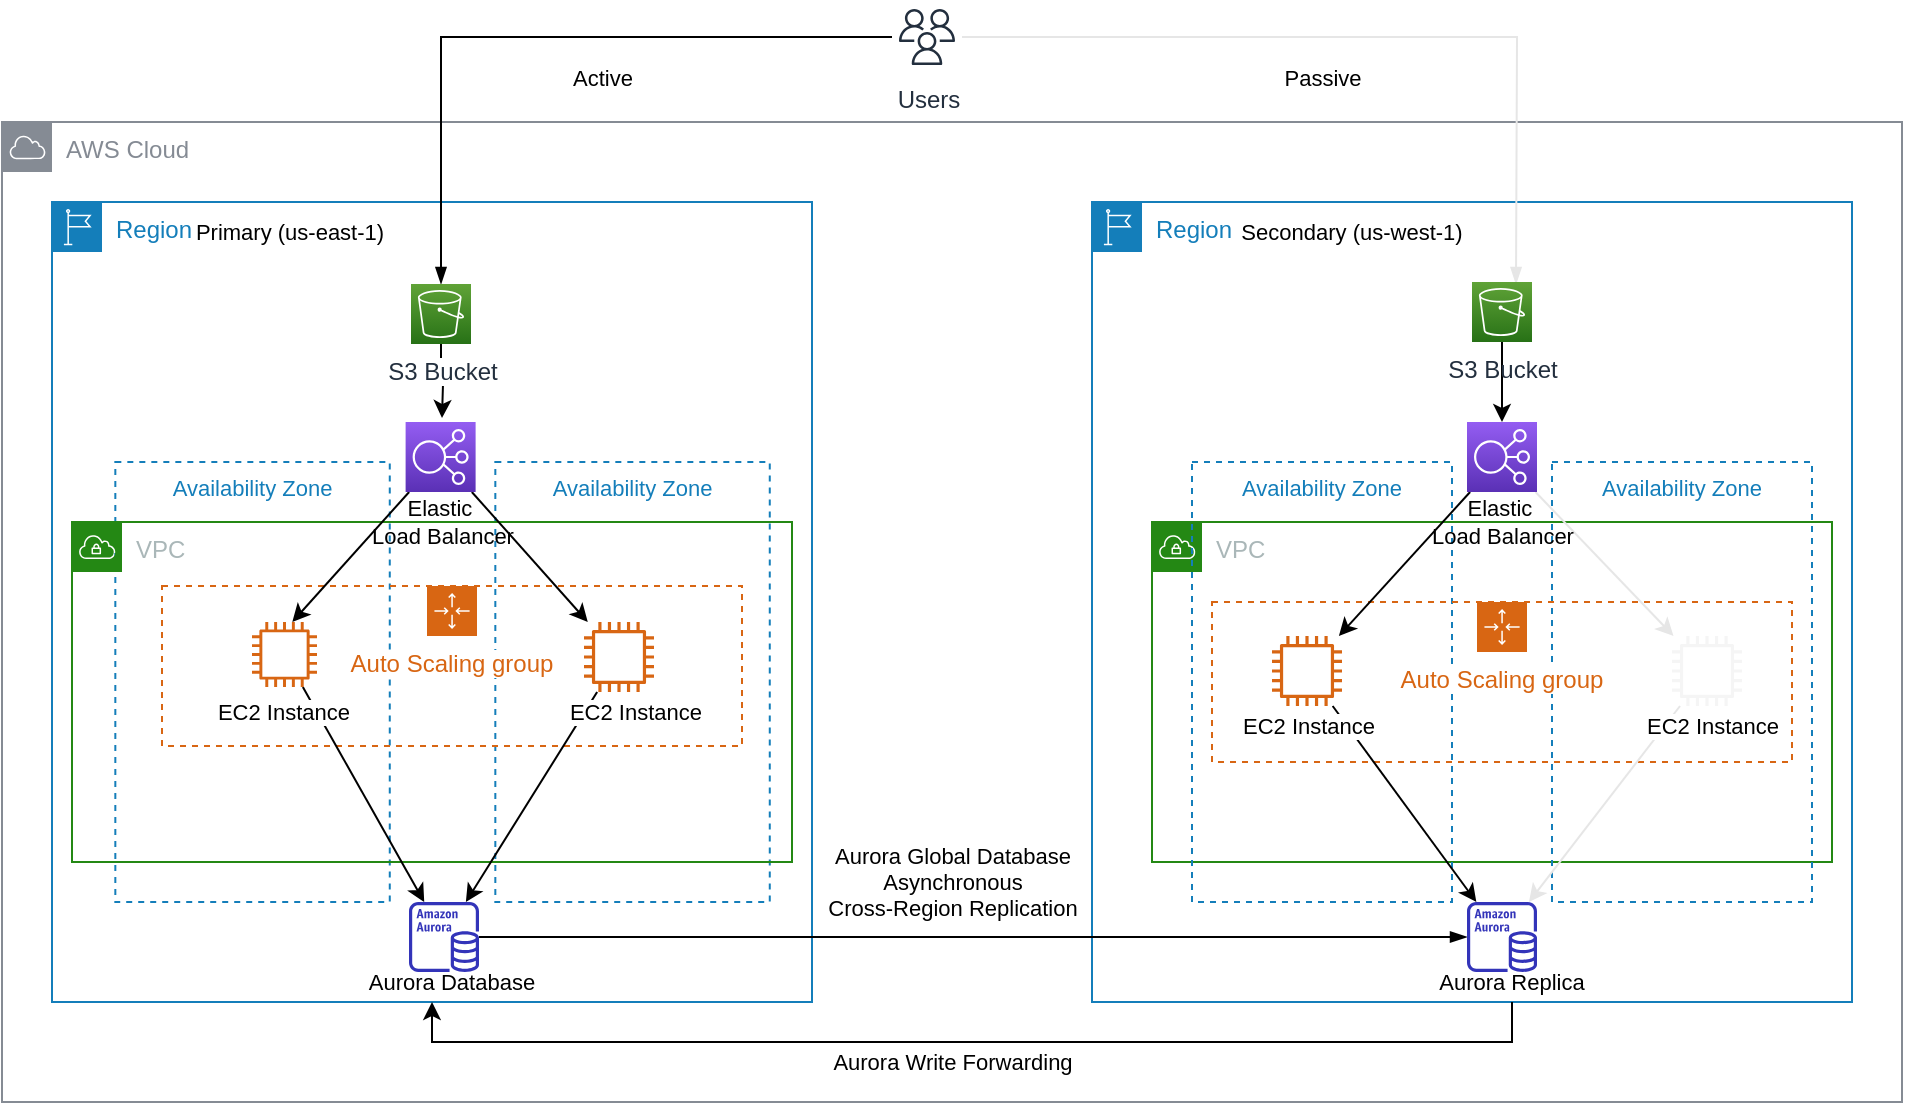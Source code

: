 <mxfile version="12.4.8" type="device"><diagram id="-ZwM7GNrmDbsxXWDLqoc" name="Page-1"><mxGraphModel dx="1206" dy="651" grid="1" gridSize="10" guides="1" tooltips="1" connect="1" arrows="1" fold="1" page="1" pageScale="1" pageWidth="1100" pageHeight="850" math="0" shadow="0"><root><mxCell id="0"/><mxCell id="1" parent="0"/><mxCell id="gjZpf8I9kGeahJX5HjXc-3" value="Region" style="points=[[0,0],[0.25,0],[0.5,0],[0.75,0],[1,0],[1,0.25],[1,0.5],[1,0.75],[1,1],[0.75,1],[0.5,1],[0.25,1],[0,1],[0,0.75],[0,0.5],[0,0.25]];outlineConnect=0;gradientColor=none;html=1;whiteSpace=wrap;fontSize=12;fontStyle=0;shape=mxgraph.aws4.group;grIcon=mxgraph.aws4.group_region;strokeColor=#147EBA;fillColor=none;verticalAlign=top;align=left;spacingLeft=30;fontColor=#147EBA;dashed=0;" parent="1" vertex="1"><mxGeometry x="610" y="130" width="380" height="400" as="geometry"/></mxCell><mxCell id="gjZpf8I9kGeahJX5HjXc-83" value="Availability Zone" style="fillColor=none;strokeColor=#147EBA;dashed=1;verticalAlign=top;fontStyle=0;fontColor=#147EBA;fontSize=11;" parent="1" vertex="1"><mxGeometry x="121.667" y="260" width="137.222" height="220" as="geometry"/></mxCell><mxCell id="gjZpf8I9kGeahJX5HjXc-107" value="Availability Zone" style="fillColor=none;strokeColor=#147EBA;dashed=1;verticalAlign=top;fontStyle=0;fontColor=#147EBA;fontSize=11;" parent="1" vertex="1"><mxGeometry x="311.667" y="260" width="137.222" height="220" as="geometry"/></mxCell><mxCell id="gjZpf8I9kGeahJX5HjXc-138" value="Auto Scaling group" style="points=[[0,0],[0.25,0],[0.5,0],[0.75,0],[1,0],[1,0.25],[1,0.5],[1,0.75],[1,1],[0.75,1],[0.5,1],[0.25,1],[0,1],[0,0.75],[0,0.5],[0,0.25]];outlineConnect=0;gradientColor=none;html=1;whiteSpace=wrap;fontSize=12;fontStyle=0;shape=mxgraph.aws4.groupCenter;grIcon=mxgraph.aws4.group_auto_scaling_group;grStroke=1;strokeColor=#D86613;fillColor=none;verticalAlign=top;align=center;fontColor=#D86613;dashed=1;spacingTop=25;labelBackgroundColor=#ffffff;" parent="1" vertex="1"><mxGeometry x="145" y="322" width="290" height="80" as="geometry"/></mxCell><mxCell id="gjZpf8I9kGeahJX5HjXc-139" value="VPC" style="points=[[0,0],[0.25,0],[0.5,0],[0.75,0],[1,0],[1,0.25],[1,0.5],[1,0.75],[1,1],[0.75,1],[0.5,1],[0.25,1],[0,1],[0,0.75],[0,0.5],[0,0.25]];outlineConnect=0;gradientColor=none;html=1;whiteSpace=wrap;fontSize=12;fontStyle=0;shape=mxgraph.aws4.group;grIcon=mxgraph.aws4.group_vpc;strokeColor=#248814;fillColor=none;verticalAlign=top;align=left;spacingLeft=30;fontColor=#AAB7B8;dashed=0;" parent="1" vertex="1"><mxGeometry x="100" y="290" width="360" height="170" as="geometry"/></mxCell><mxCell id="gjZpf8I9kGeahJX5HjXc-140" value="Region" style="points=[[0,0],[0.25,0],[0.5,0],[0.75,0],[1,0],[1,0.25],[1,0.5],[1,0.75],[1,1],[0.75,1],[0.5,1],[0.25,1],[0,1],[0,0.75],[0,0.5],[0,0.25]];outlineConnect=0;gradientColor=none;html=1;whiteSpace=wrap;fontSize=12;fontStyle=0;shape=mxgraph.aws4.group;grIcon=mxgraph.aws4.group_region;strokeColor=#147EBA;fillColor=none;verticalAlign=top;align=left;spacingLeft=30;fontColor=#147EBA;dashed=0;" parent="1" vertex="1"><mxGeometry x="90" y="130" width="380" height="400" as="geometry"/></mxCell><mxCell id="uglB5j0cQleQv-6ppNIs-1" value="AWS Cloud" style="outlineConnect=0;gradientColor=none;html=1;whiteSpace=wrap;fontSize=12;fontStyle=0;shape=mxgraph.aws4.group;grIcon=mxgraph.aws4.group_aws_cloud;strokeColor=#858B94;fillColor=none;verticalAlign=top;align=left;spacingLeft=30;fontColor=#858B94;dashed=0;labelBackgroundColor=#ffffff;" parent="1" vertex="1"><mxGeometry x="65" y="90" width="950" height="490" as="geometry"/></mxCell><mxCell id="gjZpf8I9kGeahJX5HjXc-23" value="Primary (us-east-1)" style="text;html=1;strokeColor=none;fillColor=none;align=center;verticalAlign=middle;whiteSpace=wrap;rounded=0;fontSize=11;" parent="1" vertex="1"><mxGeometry x="158.5" y="130" width="100" height="30" as="geometry"/></mxCell><mxCell id="gjZpf8I9kGeahJX5HjXc-24" value="Secondary (us-west-1)" style="text;html=1;strokeColor=none;fillColor=none;align=center;verticalAlign=middle;whiteSpace=wrap;rounded=0;fontSize=11;" parent="1" vertex="1"><mxGeometry x="680" y="130" width="120" height="30" as="geometry"/></mxCell><mxCell id="gjZpf8I9kGeahJX5HjXc-98" value="Aurora Global Database&lt;br&gt;Asynchronous &lt;br&gt;Cross-Region Replication" style="text;html=1;align=center;verticalAlign=middle;resizable=0;points=[];autosize=1;fontSize=11;" parent="1" vertex="1"><mxGeometry x="470" y="450" width="140" height="40" as="geometry"/></mxCell><mxCell id="gjZpf8I9kGeahJX5HjXc-101" value="" style="edgeStyle=orthogonalEdgeStyle;rounded=0;orthogonalLoop=1;jettySize=auto;html=1;endArrow=blockThin;endFill=1;fontSize=11;" parent="1" source="gjZpf8I9kGeahJX5HjXc-99" target="gjZpf8I9kGeahJX5HjXc-85" edge="1"><mxGeometry relative="1" as="geometry"><mxPoint x="430" y="47.5" as="targetPoint"/></mxGeometry></mxCell><mxCell id="gjZpf8I9kGeahJX5HjXc-103" value="" style="edgeStyle=orthogonalEdgeStyle;rounded=0;orthogonalLoop=1;jettySize=auto;html=1;endArrow=blockThin;endFill=1;fontSize=11;strokeColor=#e6e6e6;" parent="1" source="gjZpf8I9kGeahJX5HjXc-99" edge="1"><mxGeometry relative="1" as="geometry"><mxPoint x="822" y="171" as="targetPoint"/></mxGeometry></mxCell><mxCell id="gjZpf8I9kGeahJX5HjXc-99" value="Users" style="outlineConnect=0;fontColor=#232F3E;gradientColor=none;strokeColor=#232F3E;fillColor=#ffffff;dashed=0;verticalLabelPosition=bottom;verticalAlign=top;align=center;html=1;fontSize=12;fontStyle=0;aspect=fixed;shape=mxgraph.aws4.resourceIcon;resIcon=mxgraph.aws4.users;labelBackgroundColor=#ffffff;" parent="1" vertex="1"><mxGeometry x="510" y="30" width="35" height="35" as="geometry"/></mxCell><mxCell id="gjZpf8I9kGeahJX5HjXc-104" value="Active" style="text;html=1;align=center;verticalAlign=middle;resizable=0;points=[];autosize=1;fontSize=11;" parent="1" vertex="1"><mxGeometry x="340" y="58" width="50" height="20" as="geometry"/></mxCell><mxCell id="gjZpf8I9kGeahJX5HjXc-105" value="Passive" style="text;html=1;align=center;verticalAlign=middle;resizable=0;points=[];autosize=1;fontSize=11;" parent="1" vertex="1"><mxGeometry x="700" y="58" width="50" height="20" as="geometry"/></mxCell><mxCell id="6qjqRKbG0w6IEMMHNi4Q-7" value="" style="edgeStyle=none;rounded=0;orthogonalLoop=1;jettySize=auto;html=1;strokeColor=#000000;fontColor=#e6e6e6;" edge="1" parent="1" source="gjZpf8I9kGeahJX5HjXc-106" target="gjZpf8I9kGeahJX5HjXc-120"><mxGeometry relative="1" as="geometry"/></mxCell><mxCell id="gjZpf8I9kGeahJX5HjXc-106" value="S3 Bucket" style="outlineConnect=0;fontColor=#232F3E;gradientColor=#60A337;gradientDirection=north;fillColor=#277116;strokeColor=#ffffff;dashed=0;verticalLabelPosition=bottom;verticalAlign=top;align=center;html=1;fontSize=12;fontStyle=0;aspect=fixed;shape=mxgraph.aws4.resourceIcon;resIcon=mxgraph.aws4.s3;" parent="1" vertex="1"><mxGeometry x="800" y="170" width="30" height="30" as="geometry"/></mxCell><mxCell id="6qjqRKbG0w6IEMMHNi4Q-5" style="edgeStyle=none;rounded=0;orthogonalLoop=1;jettySize=auto;html=1;strokeColor=#000000;fontColor=#e6e6e6;" edge="1" parent="1" source="gjZpf8I9kGeahJX5HjXc-84" target="gjZpf8I9kGeahJX5HjXc-90"><mxGeometry relative="1" as="geometry"/></mxCell><mxCell id="gjZpf8I9kGeahJX5HjXc-84" value="" style="outlineConnect=0;fontColor=#232F3E;gradientColor=none;fillColor=#D86613;strokeColor=none;dashed=0;verticalLabelPosition=bottom;verticalAlign=top;align=center;html=1;fontSize=12;fontStyle=0;aspect=fixed;pointerEvents=1;shape=mxgraph.aws4.instance2;" parent="1" vertex="1"><mxGeometry x="190" y="340" width="32.5" height="32.5" as="geometry"/></mxCell><mxCell id="6qjqRKbG0w6IEMMHNi4Q-6" style="edgeStyle=none;rounded=0;orthogonalLoop=1;jettySize=auto;html=1;strokeColor=#000000;fontColor=#e6e6e6;" edge="1" parent="1" source="gjZpf8I9kGeahJX5HjXc-108" target="gjZpf8I9kGeahJX5HjXc-90"><mxGeometry relative="1" as="geometry"/></mxCell><mxCell id="gjZpf8I9kGeahJX5HjXc-108" value="" style="outlineConnect=0;fontColor=#232F3E;gradientColor=none;fillColor=#D86613;strokeColor=none;dashed=0;verticalLabelPosition=bottom;verticalAlign=top;align=center;html=1;fontSize=12;fontStyle=0;aspect=fixed;pointerEvents=1;shape=mxgraph.aws4.instance2;" parent="1" vertex="1"><mxGeometry x="356" y="340" width="35" height="35" as="geometry"/></mxCell><mxCell id="6qjqRKbG0w6IEMMHNi4Q-2" value="" style="edgeStyle=orthogonalEdgeStyle;rounded=0;orthogonalLoop=1;jettySize=auto;html=1;strokeColor=#000000;fontColor=#e6e6e6;" edge="1" parent="1" source="gjZpf8I9kGeahJX5HjXc-85"><mxGeometry relative="1" as="geometry"><mxPoint x="285" y="238" as="targetPoint"/></mxGeometry></mxCell><mxCell id="gjZpf8I9kGeahJX5HjXc-85" value="S3 Bucket" style="outlineConnect=0;fontColor=#232F3E;gradientColor=#60A337;gradientDirection=north;fillColor=#277116;strokeColor=#ffffff;dashed=0;verticalLabelPosition=bottom;verticalAlign=top;align=center;html=1;fontSize=12;fontStyle=0;aspect=fixed;shape=mxgraph.aws4.resourceIcon;resIcon=mxgraph.aws4.s3;labelBackgroundColor=#ffffff;" parent="1" vertex="1"><mxGeometry x="269.5" y="171" width="30" height="30" as="geometry"/></mxCell><mxCell id="gjZpf8I9kGeahJX5HjXc-87" value="EC2 Instance" style="text;html=1;strokeColor=none;fillColor=none;align=center;verticalAlign=middle;whiteSpace=wrap;rounded=0;fontSize=11;labelBackgroundColor=#ffffff;" parent="1" vertex="1"><mxGeometry x="156.25" y="375" width="100" height="20" as="geometry"/></mxCell><mxCell id="gjZpf8I9kGeahJX5HjXc-131" value="" style="edgeStyle=orthogonalEdgeStyle;rounded=0;orthogonalLoop=1;jettySize=auto;html=1;endArrow=blockThin;endFill=1;strokeColor=#000000;fontSize=11;" parent="1" source="gjZpf8I9kGeahJX5HjXc-90" target="gjZpf8I9kGeahJX5HjXc-121" edge="1"><mxGeometry relative="1" as="geometry"><mxPoint x="383.5" y="497.5" as="targetPoint"/></mxGeometry></mxCell><mxCell id="gjZpf8I9kGeahJX5HjXc-90" value="" style="outlineConnect=0;fontColor=#232F3E;gradientColor=none;fillColor=#3334B9;strokeColor=none;dashed=0;verticalLabelPosition=bottom;verticalAlign=top;align=center;html=1;fontSize=12;fontStyle=0;aspect=fixed;pointerEvents=1;shape=mxgraph.aws4.aurora_instance;labelBackgroundColor=#ffffff;" parent="1" vertex="1"><mxGeometry x="268.5" y="480" width="35" height="35" as="geometry"/></mxCell><mxCell id="gjZpf8I9kGeahJX5HjXc-92" value="Aurora Database" style="text;html=1;strokeColor=none;fillColor=none;align=center;verticalAlign=middle;whiteSpace=wrap;rounded=0;fontSize=11;" parent="1" vertex="1"><mxGeometry x="240" y="510" width="100" height="20" as="geometry"/></mxCell><mxCell id="gjZpf8I9kGeahJX5HjXc-110" value="EC2 Instance" style="text;html=1;strokeColor=none;fillColor=none;align=center;verticalAlign=middle;whiteSpace=wrap;rounded=0;fontSize=11;labelBackgroundColor=#ffffff;" parent="1" vertex="1"><mxGeometry x="332" y="375" width="100" height="20" as="geometry"/></mxCell><mxCell id="gjZpf8I9kGeahJX5HjXc-116" value="VPC" style="points=[[0,0],[0.25,0],[0.5,0],[0.75,0],[1,0],[1,0.25],[1,0.5],[1,0.75],[1,1],[0.75,1],[0.5,1],[0.25,1],[0,1],[0,0.75],[0,0.5],[0,0.25]];outlineConnect=0;gradientColor=none;html=1;whiteSpace=wrap;fontSize=12;fontStyle=0;shape=mxgraph.aws4.group;grIcon=mxgraph.aws4.group_vpc;strokeColor=#248814;fillColor=none;verticalAlign=top;align=left;spacingLeft=30;fontColor=#AAB7B8;dashed=0;" parent="1" vertex="1"><mxGeometry x="640" y="290" width="340" height="170" as="geometry"/></mxCell><mxCell id="gjZpf8I9kGeahJX5HjXc-117" value="Availability Zone" style="fillColor=none;strokeColor=#147EBA;dashed=1;verticalAlign=top;fontStyle=0;fontColor=#147EBA;fontSize=11;" parent="1" vertex="1"><mxGeometry x="660" y="260" width="130" height="220" as="geometry"/></mxCell><mxCell id="gjZpf8I9kGeahJX5HjXc-118" value="Availability Zone" style="fillColor=none;strokeColor=#147EBA;dashed=1;verticalAlign=top;fontStyle=0;fontColor=#147EBA;fontSize=11;" parent="1" vertex="1"><mxGeometry x="840" y="260" width="130" height="220" as="geometry"/></mxCell><mxCell id="gjZpf8I9kGeahJX5HjXc-119" value="Auto Scaling group" style="points=[[0,0],[0.25,0],[0.5,0],[0.75,0],[1,0],[1,0.25],[1,0.5],[1,0.75],[1,1],[0.75,1],[0.5,1],[0.25,1],[0,1],[0,0.75],[0,0.5],[0,0.25]];outlineConnect=0;gradientColor=none;html=1;whiteSpace=wrap;fontSize=12;fontStyle=0;shape=mxgraph.aws4.groupCenter;grIcon=mxgraph.aws4.group_auto_scaling_group;grStroke=1;strokeColor=#D86613;fillColor=none;verticalAlign=top;align=center;fontColor=#D86613;dashed=1;spacingTop=25;labelBackgroundColor=#ffffff;" parent="1" vertex="1"><mxGeometry x="670" y="330" width="290" height="80" as="geometry"/></mxCell><mxCell id="6qjqRKbG0w6IEMMHNi4Q-8" style="edgeStyle=none;rounded=0;orthogonalLoop=1;jettySize=auto;html=1;strokeColor=#000000;fontColor=#e6e6e6;" edge="1" parent="1" source="gjZpf8I9kGeahJX5HjXc-120" target="gjZpf8I9kGeahJX5HjXc-133"><mxGeometry relative="1" as="geometry"/></mxCell><mxCell id="6qjqRKbG0w6IEMMHNi4Q-9" style="edgeStyle=none;rounded=0;orthogonalLoop=1;jettySize=auto;html=1;strokeColor=#e6e6e6;fontColor=#e6e6e6;" edge="1" parent="1" source="gjZpf8I9kGeahJX5HjXc-120" target="gjZpf8I9kGeahJX5HjXc-134"><mxGeometry relative="1" as="geometry"/></mxCell><mxCell id="gjZpf8I9kGeahJX5HjXc-120" value="" style="outlineConnect=0;fontColor=#232F3E;gradientColor=#945DF2;gradientDirection=north;fillColor=#5A30B5;strokeColor=#ffffff;dashed=0;verticalLabelPosition=bottom;verticalAlign=top;align=center;html=1;fontSize=12;fontStyle=0;aspect=fixed;shape=mxgraph.aws4.resourceIcon;resIcon=mxgraph.aws4.elastic_load_balancing;labelBackgroundColor=#ffffff;" parent="1" vertex="1"><mxGeometry x="797.5" y="240" width="35" height="35" as="geometry"/></mxCell><mxCell id="gjZpf8I9kGeahJX5HjXc-121" value="" style="outlineConnect=0;fontColor=#232F3E;gradientColor=none;fillColor=#3334B9;strokeColor=none;dashed=0;verticalLabelPosition=bottom;verticalAlign=top;align=center;html=1;fontSize=12;fontStyle=0;aspect=fixed;pointerEvents=1;shape=mxgraph.aws4.aurora_instance;labelBackgroundColor=#ffffff;" parent="1" vertex="1"><mxGeometry x="797.5" y="480" width="35" height="35" as="geometry"/></mxCell><mxCell id="6qjqRKbG0w6IEMMHNi4Q-3" style="edgeStyle=none;rounded=0;orthogonalLoop=1;jettySize=auto;html=1;entryX=0.306;entryY=0.294;entryDx=0;entryDy=0;entryPerimeter=0;strokeColor=#000000;fontColor=#e6e6e6;" edge="1" parent="1" source="gjZpf8I9kGeahJX5HjXc-112" target="gjZpf8I9kGeahJX5HjXc-139"><mxGeometry relative="1" as="geometry"/></mxCell><mxCell id="6qjqRKbG0w6IEMMHNi4Q-4" style="edgeStyle=none;rounded=0;orthogonalLoop=1;jettySize=auto;html=1;strokeColor=#000000;fontColor=#e6e6e6;" edge="1" parent="1" source="gjZpf8I9kGeahJX5HjXc-112" target="gjZpf8I9kGeahJX5HjXc-108"><mxGeometry relative="1" as="geometry"/></mxCell><mxCell id="gjZpf8I9kGeahJX5HjXc-112" value="" style="outlineConnect=0;fontColor=#232F3E;gradientColor=#945DF2;gradientDirection=north;fillColor=#5A30B5;strokeColor=#ffffff;dashed=0;verticalLabelPosition=bottom;verticalAlign=top;align=center;html=1;fontSize=12;fontStyle=0;aspect=fixed;shape=mxgraph.aws4.resourceIcon;resIcon=mxgraph.aws4.elastic_load_balancing;labelBackgroundColor=none;" parent="1" vertex="1"><mxGeometry x="266.806" y="240" width="35" height="35" as="geometry"/></mxCell><mxCell id="gjZpf8I9kGeahJX5HjXc-122" value="Elastic&amp;nbsp;&lt;br&gt;Load Balancer" style="text;html=1;align=center;verticalAlign=middle;resizable=0;points=[];autosize=1;fontSize=11;labelBackgroundColor=none;" parent="1" vertex="1"><mxGeometry x="240.28" y="275" width="90" height="30" as="geometry"/></mxCell><mxCell id="gjZpf8I9kGeahJX5HjXc-123" value="Elastic&amp;nbsp;&lt;br&gt;Load Balancer" style="text;html=1;align=center;verticalAlign=middle;resizable=0;points=[];autosize=1;fontSize=11;" parent="1" vertex="1"><mxGeometry x="770" y="275" width="90" height="30" as="geometry"/></mxCell><mxCell id="8kqeXCxIxuga8lvhns0E-2" value="" style="edgeStyle=orthogonalEdgeStyle;rounded=0;orthogonalLoop=1;jettySize=auto;html=1;entryX=0.5;entryY=1;entryDx=0;entryDy=0;" parent="1" source="gjZpf8I9kGeahJX5HjXc-132" target="gjZpf8I9kGeahJX5HjXc-140" edge="1"><mxGeometry relative="1" as="geometry"><mxPoint x="820" y="610" as="targetPoint"/><Array as="points"><mxPoint x="820" y="550"/><mxPoint x="280" y="550"/></Array></mxGeometry></mxCell><mxCell id="gjZpf8I9kGeahJX5HjXc-132" value="Aurora Replica" style="text;html=1;strokeColor=none;fillColor=none;align=center;verticalAlign=middle;whiteSpace=wrap;rounded=0;fontSize=11;" parent="1" vertex="1"><mxGeometry x="770" y="510" width="100" height="20" as="geometry"/></mxCell><mxCell id="6qjqRKbG0w6IEMMHNi4Q-10" style="edgeStyle=none;rounded=0;orthogonalLoop=1;jettySize=auto;html=1;strokeColor=#000000;fontColor=#e6e6e6;" edge="1" parent="1" source="gjZpf8I9kGeahJX5HjXc-133" target="gjZpf8I9kGeahJX5HjXc-121"><mxGeometry relative="1" as="geometry"/></mxCell><mxCell id="gjZpf8I9kGeahJX5HjXc-133" value="" style="outlineConnect=0;fontColor=#232F3E;gradientColor=none;fillColor=#D86613;strokeColor=none;dashed=0;verticalLabelPosition=bottom;verticalAlign=top;align=center;html=1;fontSize=12;fontStyle=0;aspect=fixed;pointerEvents=1;shape=mxgraph.aws4.instance2;labelBackgroundColor=#ffffff;" parent="1" vertex="1"><mxGeometry x="700" y="347" width="35" height="35" as="geometry"/></mxCell><mxCell id="6qjqRKbG0w6IEMMHNi4Q-11" style="edgeStyle=none;rounded=0;orthogonalLoop=1;jettySize=auto;html=1;strokeColor=#e6e6e6;fontColor=#e6e6e6;" edge="1" parent="1" source="gjZpf8I9kGeahJX5HjXc-134" target="gjZpf8I9kGeahJX5HjXc-121"><mxGeometry relative="1" as="geometry"/></mxCell><mxCell id="gjZpf8I9kGeahJX5HjXc-134" value="" style="outlineConnect=0;fontColor=#333333;fillColor=#f5f5f5;strokeColor=#666666;dashed=0;verticalLabelPosition=bottom;verticalAlign=top;align=center;html=1;fontSize=12;fontStyle=0;aspect=fixed;pointerEvents=1;shape=mxgraph.aws4.instance2;labelBackgroundColor=#ffffff;" parent="1" vertex="1"><mxGeometry x="900" y="347" width="35" height="35" as="geometry"/></mxCell><mxCell id="gjZpf8I9kGeahJX5HjXc-135" value="EC2 Instance" style="text;html=1;align=center;verticalAlign=middle;resizable=0;points=[];autosize=1;fontSize=11;labelBackgroundColor=#ffffff;" parent="1" vertex="1"><mxGeometry x="677.5" y="382" width="80" height="20" as="geometry"/></mxCell><mxCell id="gjZpf8I9kGeahJX5HjXc-136" value="EC2 Instance" style="text;html=1;align=center;verticalAlign=middle;resizable=0;points=[];autosize=1;fontSize=11;labelBackgroundColor=#ffffff;" parent="1" vertex="1"><mxGeometry x="880" y="382" width="80" height="20" as="geometry"/></mxCell><mxCell id="8kqeXCxIxuga8lvhns0E-3" value="Aurora Write Forwarding" style="text;html=1;align=center;verticalAlign=middle;resizable=0;points=[];autosize=1;fontSize=11;" parent="1" vertex="1"><mxGeometry x="470" y="550" width="140" height="20" as="geometry"/></mxCell></root></mxGraphModel></diagram></mxfile>
